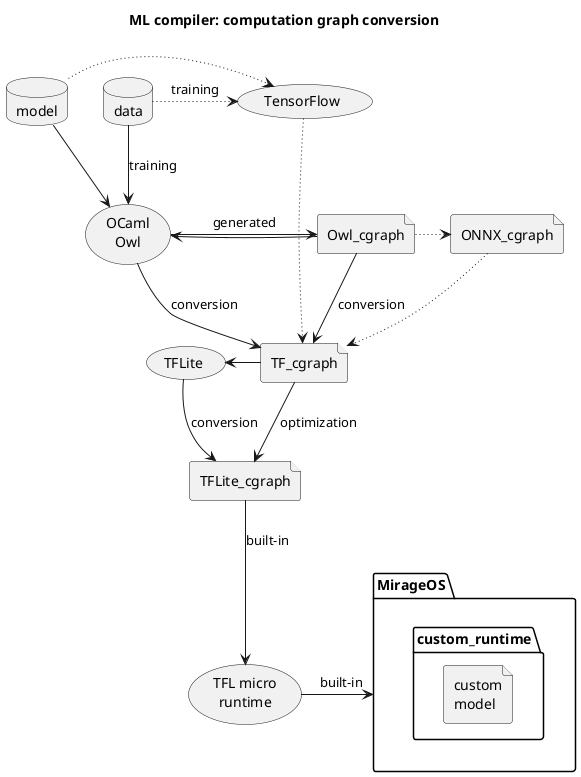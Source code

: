@startuml
title ML compiler: computation graph conversion

database model
database data
file Owl_cgraph
file TF_cgraph
file TFLite_cgraph
file ONNX_cgraph
folder MirageOS {
        folder custom_runtime {
        	file "custom\nmodel"
	}
}

Owl_cgraph -down-> TF_cgraph : conversion
Owl_cgraph .[dotted]> ONNX_cgraph
ONNX_cgraph .[dotted]> TF_cgraph
model .[dotted]> (TensorFlow)
data .[dotted]> (TensorFlow) : training
(TensorFlow) .[dotted]> TF_cgraph
TF_cgraph -down-> TFLite_cgraph : optimization
TFLite_cgraph -down-> (TFL micro\nruntime) : built-in
(TFL micro\nruntime) -> MirageOS : built-in

model -down-> (OCaml\nOwl)
data -down-> (OCaml\nOwl) : training
(OCaml\nOwl) -> Owl_cgraph : generated
(OCaml\nOwl) <- Owl_cgraph
(OCaml\nOwl) -> TF_cgraph : conversion
(TFLite) <- TF_cgraph
(TFLite) -> TFLite_cgraph : conversion

@enduml

